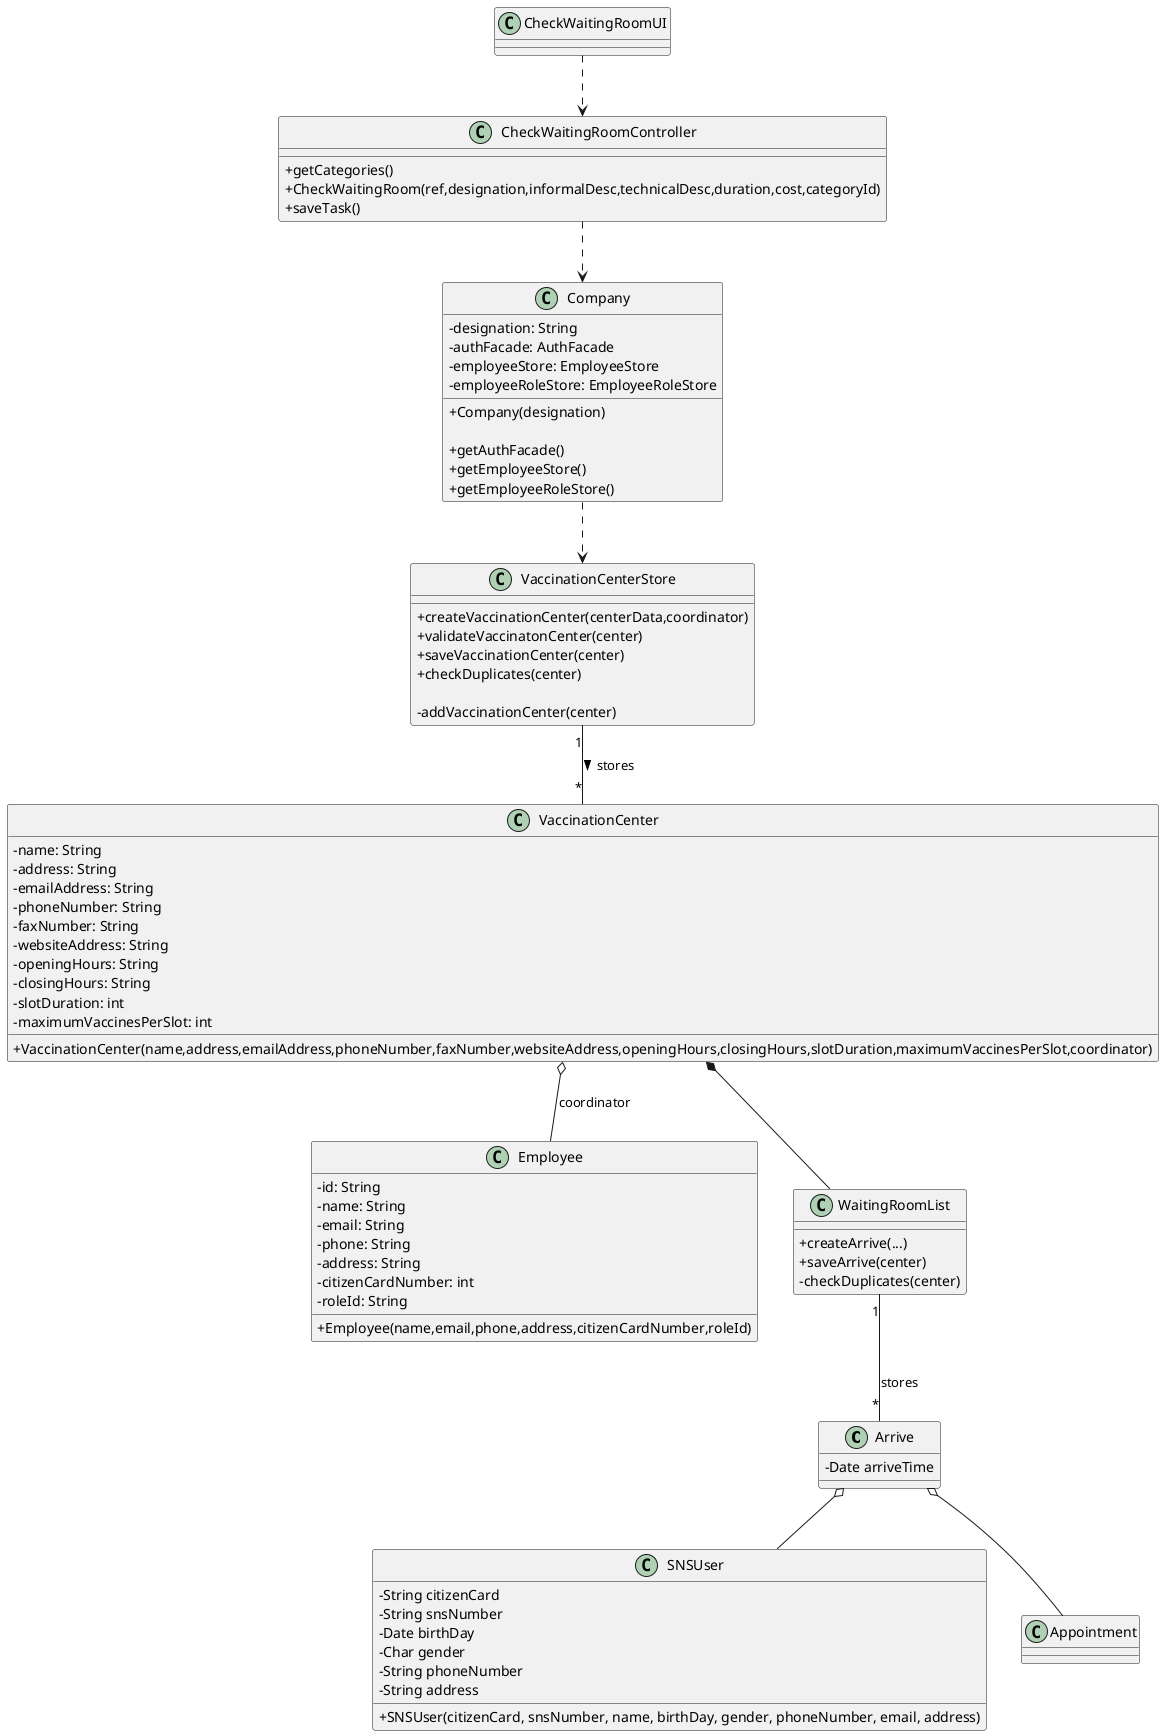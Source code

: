 @startuml
skinparam classAttributeIconSize 0

class Arrive {
  - Date arriveTime
}

class Company {
  -designation: String
  -authFacade: AuthFacade
  -employeeStore: EmployeeStore
  -employeeRoleStore: EmployeeRoleStore
  
  +Company(designation)

  +getAuthFacade()
  +getEmployeeStore()
  +getEmployeeRoleStore()
}

class CheckWaitingRoomController {
  +getCategories()
  +CheckWaitingRoom(ref,designation,informalDesc,technicalDesc,duration,cost,categoryId)
  +saveTask()
}

class CheckWaitingRoomUI {}

class VaccinationCenter {
  - name: String
  - address: String
  - emailAddress: String
  - phoneNumber: String
  - faxNumber: String
  - websiteAddress: String
  - openingHours: String
  - closingHours: String
  - slotDuration: int
  - maximumVaccinesPerSlot: int
  
  +VaccinationCenter(name,address,emailAddress,phoneNumber,faxNumber,websiteAddress,openingHours,closingHours,slotDuration,maximumVaccinesPerSlot,coordinator)
}

class VaccinationCenterStore {
+createVaccinationCenter(centerData,coordinator)
+validateVaccinatonCenter(center)
+saveVaccinationCenter(center)
+checkDuplicates(center)

-addVaccinationCenter(center)
}

class Employee {
  -id: String 
  -name: String 
  -email: String 
  -phone: String 
  -address: String 
  -citizenCardNumber: int 
  -roleId: String 

  +Employee(name,email,phone,address,citizenCardNumber,roleId)
}

class SNSUser {
  - String citizenCard
  - String snsNumber
  - Date birthDay
  - Char gender
  - String phoneNumber
  - String address
  + SNSUser(citizenCard, snsNumber, name, birthDay, gender, phoneNumber, email, address)
}

class WaitingRoomList {
  +createArrive(...)
  +saveArrive(center)
  -checkDuplicates(center)
}

class Appointment {

}

CheckWaitingRoomUI ..> CheckWaitingRoomController
CheckWaitingRoomController ..> Company

Arrive o-- SNSUser
Arrive o-- Appointment

VaccinationCenter o-- Employee : coordinator
VaccinationCenterStore "1" -- "*" VaccinationCenter : stores >

Company ..> VaccinationCenterStore

WaitingRoomList "1" -- "*" Arrive : stores

VaccinationCenter *-- WaitingRoomList

@enduml
